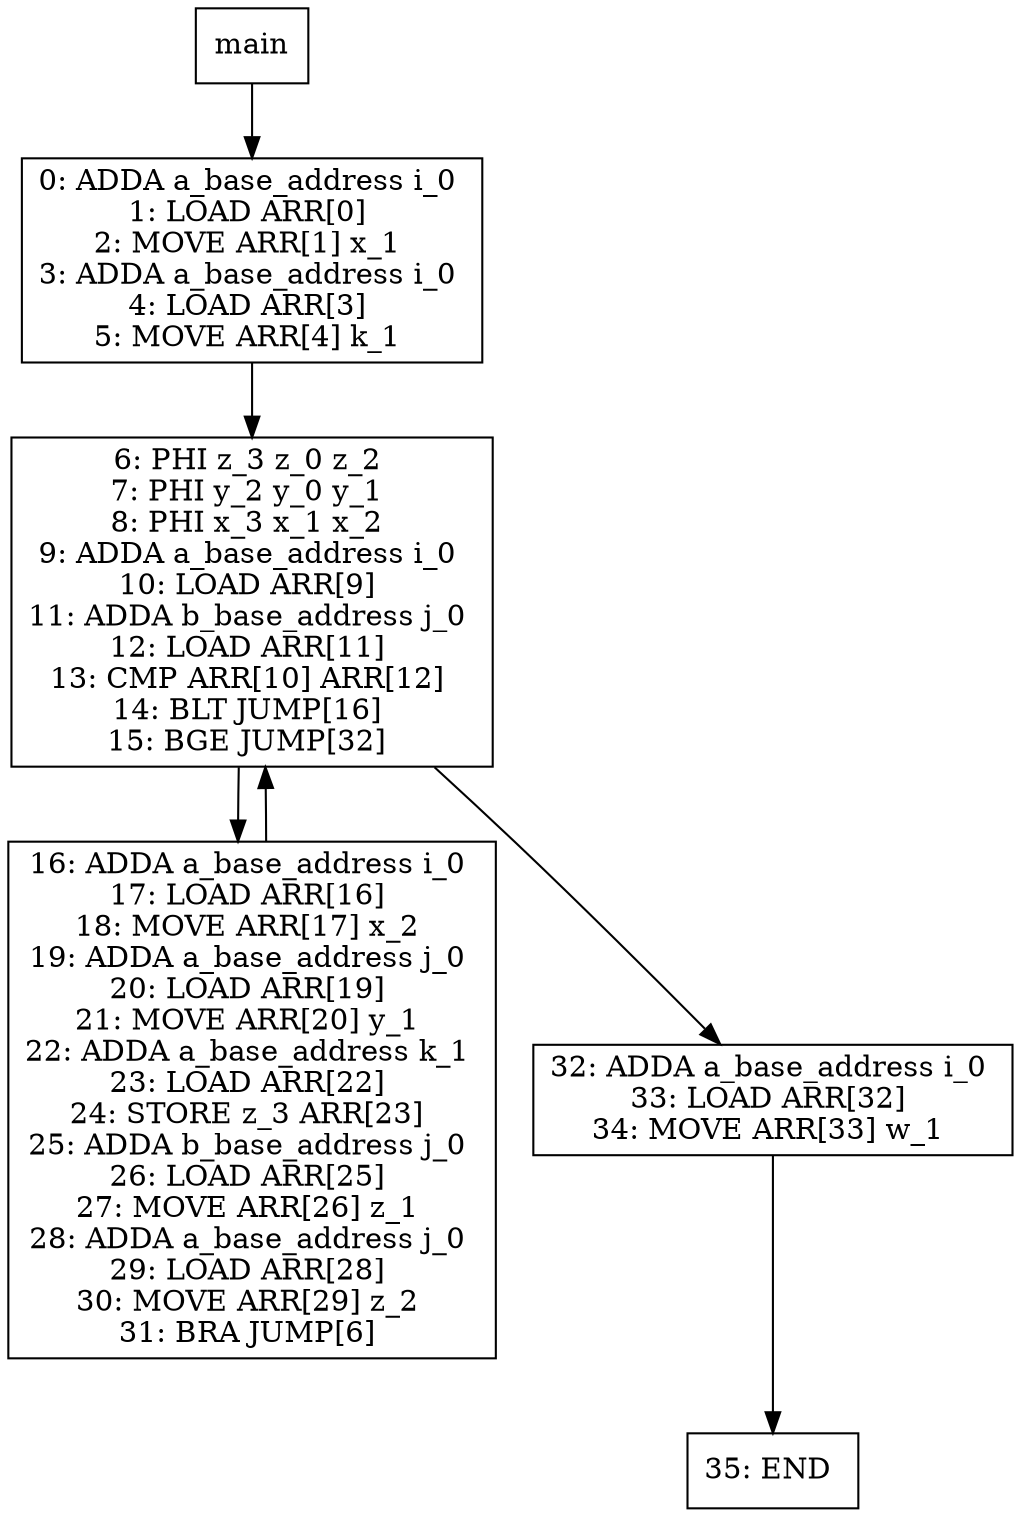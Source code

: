 digraph test026 {
node [shape=box]
1[label="main"]
1 -> 4
4[label="0: ADDA a_base_address i_0 
1: LOAD ARR[0] 
2: MOVE ARR[1] x_1 
3: ADDA a_base_address i_0 
4: LOAD ARR[3] 
5: MOVE ARR[4] k_1 
"]
4 -> 6
6[label="6: PHI z_3 z_0 z_2 
7: PHI y_2 y_0 y_1 
8: PHI x_3 x_1 x_2 
9: ADDA a_base_address i_0 
10: LOAD ARR[9] 
11: ADDA b_base_address j_0 
12: LOAD ARR[11] 
13: CMP ARR[10] ARR[12] 
14: BLT JUMP[16] 
15: BGE JUMP[32] 
"]
6 -> 8
8[label="16: ADDA a_base_address i_0 
17: LOAD ARR[16] 
18: MOVE ARR[17] x_2 
19: ADDA a_base_address j_0 
20: LOAD ARR[19] 
21: MOVE ARR[20] y_1 
22: ADDA a_base_address k_1 
23: LOAD ARR[22] 
24: STORE z_3 ARR[23] 
25: ADDA b_base_address j_0 
26: LOAD ARR[25] 
27: MOVE ARR[26] z_1 
28: ADDA a_base_address j_0 
29: LOAD ARR[28] 
30: MOVE ARR[29] z_2 
31: BRA JUMP[6] 
"]
8 -> 6
6 -> 7
7[label="32: ADDA a_base_address i_0 
33: LOAD ARR[32] 
34: MOVE ARR[33] w_1 
"]
7 -> 14
14[label="35: END 
"]
}
